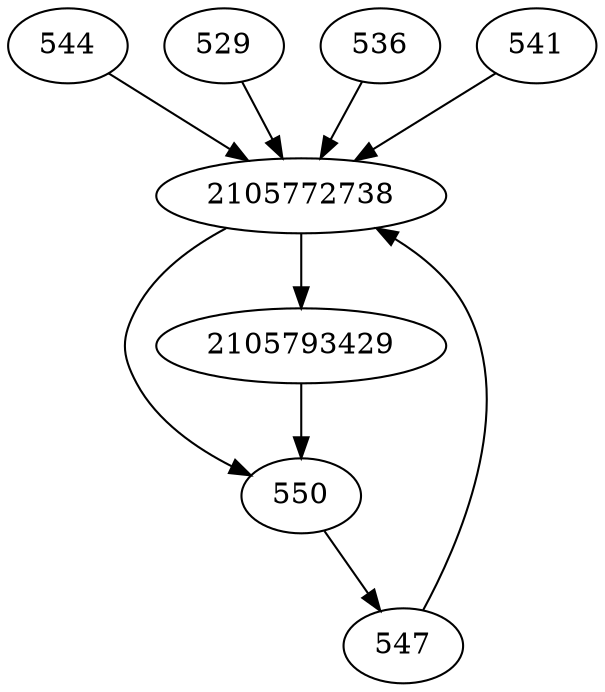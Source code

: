 strict digraph  {
544;
2105772738;
547;
550;
529;
2105793429;
536;
541;
544 -> 2105772738;
2105772738 -> 550;
2105772738 -> 2105793429;
547 -> 2105772738;
550 -> 547;
529 -> 2105772738;
2105793429 -> 550;
536 -> 2105772738;
541 -> 2105772738;
}
